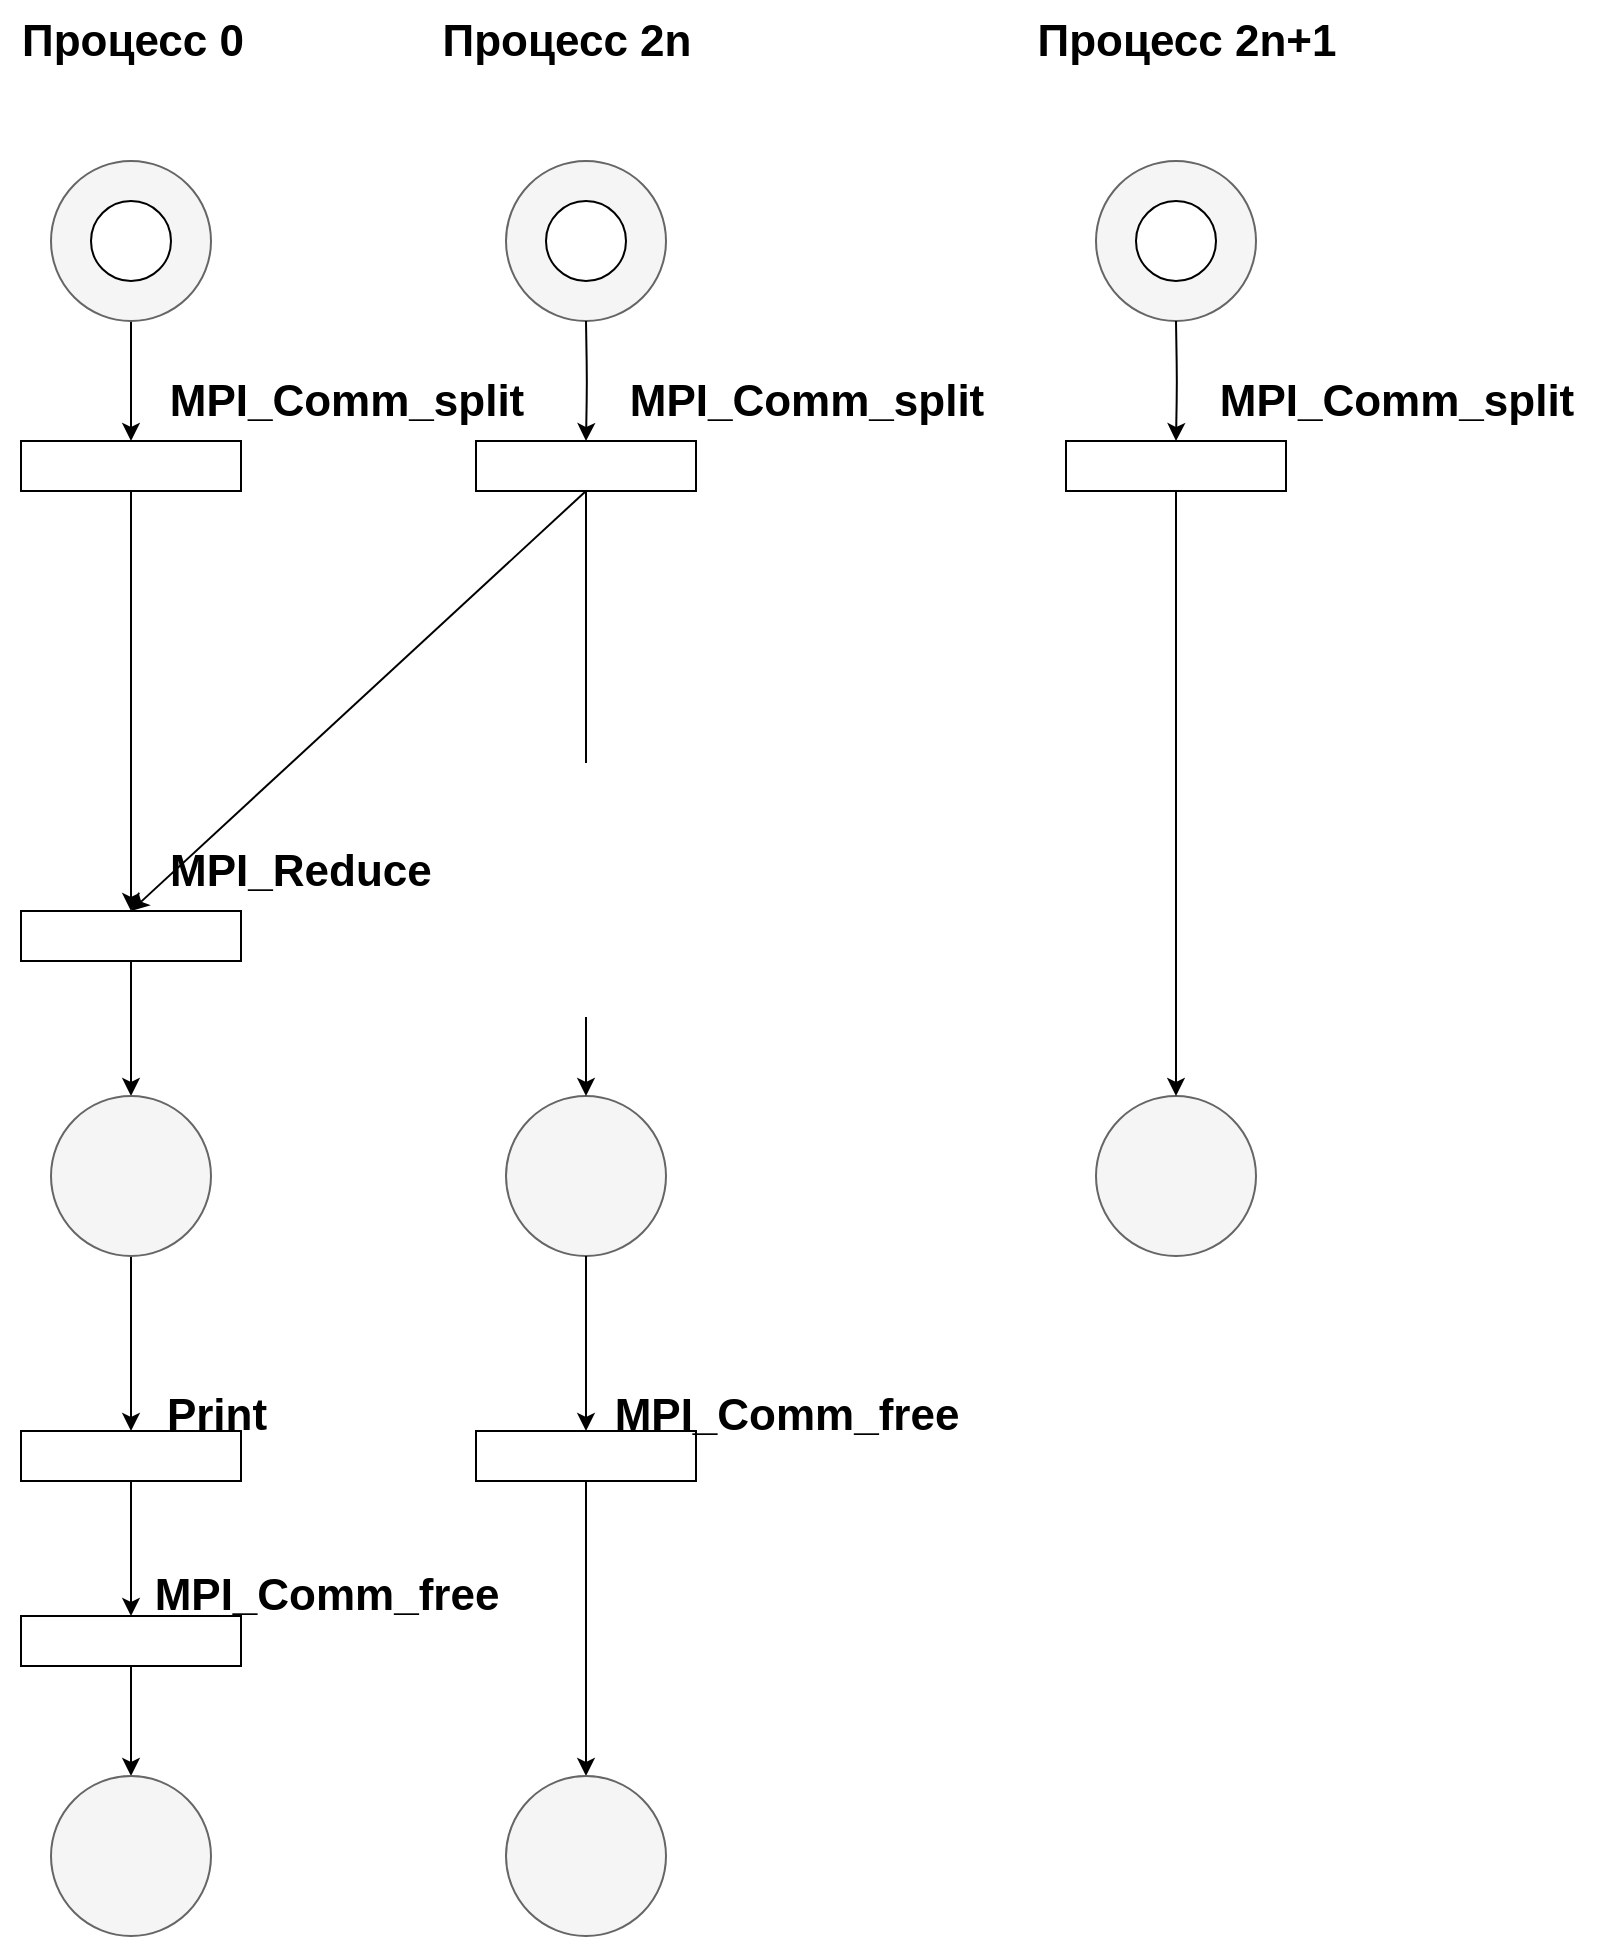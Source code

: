 <mxfile>
    <diagram id="CnQnBmzaKuSAoapPF1UE" name="Page-1">
        <mxGraphModel dx="2004" dy="1142" grid="1" gridSize="10" guides="1" tooltips="1" connect="1" arrows="1" fold="1" page="1" pageScale="1" pageWidth="850" pageHeight="1100" background="#ffffff" math="0" shadow="0">
            <root>
                <mxCell id="0"/>
                <mxCell id="1" parent="0"/>
                <mxCell id="82" style="edgeStyle=none;html=1;exitX=0.5;exitY=0;exitDx=0;exitDy=0;strokeColor=#000000;fontSize=22;fontColor=#000000;entryX=0.5;entryY=1;entryDx=0;entryDy=0;" parent="1" source="14" target="88" edge="1">
                    <mxGeometry relative="1" as="geometry">
                        <mxPoint x="250" y="480" as="targetPoint"/>
                    </mxGeometry>
                </mxCell>
                <mxCell id="14" value="" style="rounded=0;whiteSpace=wrap;html=1;sketch=0;rotation=-180;" parent="1" vertex="1">
                    <mxGeometry x="197.5" y="282.5" width="110" height="25" as="geometry"/>
                </mxCell>
                <mxCell id="38" style="edgeStyle=orthogonalEdgeStyle;html=1;exitX=0.5;exitY=1;exitDx=0;exitDy=0;entryX=0.5;entryY=1;entryDx=0;entryDy=0;strokeColor=#000000;fontSize=22;fontColor=#000000;" parent="1" source="35" target="14" edge="1">
                    <mxGeometry relative="1" as="geometry"/>
                </mxCell>
                <mxCell id="35" value="" style="ellipse;whiteSpace=wrap;html=1;aspect=fixed;sketch=0;fillColor=#f5f5f5;fontColor=#333333;strokeColor=#666666;" parent="1" vertex="1">
                    <mxGeometry x="212.5" y="142.5" width="80" height="80" as="geometry"/>
                </mxCell>
                <mxCell id="47" value="" style="ellipse;whiteSpace=wrap;html=1;aspect=fixed;sketch=0;fillColor=#f5f5f5;fontColor=#333333;strokeColor=#666666;" parent="1" vertex="1">
                    <mxGeometry x="440" y="142.5" width="80" height="80" as="geometry"/>
                </mxCell>
                <mxCell id="50" value="" style="ellipse;whiteSpace=wrap;html=1;aspect=fixed;sketch=0;fillColor=#f5f5f5;fontColor=#333333;strokeColor=#666666;" parent="1" vertex="1">
                    <mxGeometry x="735" y="142.5" width="80" height="80" as="geometry"/>
                </mxCell>
                <mxCell id="51" value="" style="ellipse;whiteSpace=wrap;html=1;aspect=fixed;sketch=0;fontSize=22;fontColor=#000000;strokeColor=#000000;" parent="1" vertex="1">
                    <mxGeometry x="232.5" y="162.5" width="40" height="40" as="geometry"/>
                </mxCell>
                <mxCell id="52" value="" style="ellipse;whiteSpace=wrap;html=1;aspect=fixed;sketch=0;fontSize=22;fontColor=#000000;strokeColor=#000000;" parent="1" vertex="1">
                    <mxGeometry x="460" y="162.5" width="40" height="40" as="geometry"/>
                </mxCell>
                <mxCell id="53" value="" style="ellipse;whiteSpace=wrap;html=1;aspect=fixed;sketch=0;fontSize=22;fontColor=#000000;strokeColor=#000000;" parent="1" vertex="1">
                    <mxGeometry x="755" y="162.5" width="40" height="40" as="geometry"/>
                </mxCell>
                <mxCell id="57" value="&lt;font color=&quot;#000000&quot;&gt;&lt;span style=&quot;font-size: 22px;&quot;&gt;&lt;b&gt;Процесс 0&lt;/b&gt;&lt;/span&gt;&lt;/font&gt;" style="text;html=1;align=center;verticalAlign=middle;resizable=0;points=[];autosize=1;strokeColor=none;fillColor=none;" parent="1" vertex="1">
                    <mxGeometry x="187.5" y="62.5" width="130" height="40" as="geometry"/>
                </mxCell>
                <mxCell id="58" value="&lt;font color=&quot;#000000&quot;&gt;&lt;span style=&quot;font-size: 22px;&quot;&gt;&lt;b&gt;Процесс 2n&lt;/b&gt;&lt;/span&gt;&lt;/font&gt;" style="text;html=1;align=center;verticalAlign=middle;resizable=0;points=[];autosize=1;strokeColor=none;fillColor=none;" parent="1" vertex="1">
                    <mxGeometry x="395" y="62.5" width="150" height="40" as="geometry"/>
                </mxCell>
                <mxCell id="59" value="&lt;font color=&quot;#000000&quot;&gt;&lt;span style=&quot;font-size: 22px;&quot;&gt;&lt;b&gt;Процесс 2n+1&lt;/b&gt;&lt;/span&gt;&lt;/font&gt;" style="text;html=1;align=center;verticalAlign=middle;resizable=0;points=[];autosize=1;strokeColor=none;fillColor=none;" parent="1" vertex="1">
                    <mxGeometry x="695" y="62.5" width="170" height="40" as="geometry"/>
                </mxCell>
                <mxCell id="215" style="edgeStyle=none;html=1;exitX=0.5;exitY=0;exitDx=0;exitDy=0;entryX=0.5;entryY=0;entryDx=0;entryDy=0;strokeColor=#000000;" edge="1" parent="1" source="88" target="185">
                    <mxGeometry relative="1" as="geometry"/>
                </mxCell>
                <mxCell id="88" value="" style="rounded=0;whiteSpace=wrap;html=1;sketch=0;rotation=-180;strokeColor=#000000;" parent="1" vertex="1">
                    <mxGeometry x="197.5" y="517.5" width="110" height="25" as="geometry"/>
                </mxCell>
                <mxCell id="216" style="edgeStyle=none;html=1;exitX=0.5;exitY=1;exitDx=0;exitDy=0;entryX=0.5;entryY=1;entryDx=0;entryDy=0;strokeColor=#000000;" edge="1" parent="1" source="185" target="187">
                    <mxGeometry relative="1" as="geometry"/>
                </mxCell>
                <mxCell id="185" value="" style="ellipse;whiteSpace=wrap;html=1;aspect=fixed;sketch=0;fillColor=#f5f5f5;fontColor=#333333;strokeColor=#666666;" parent="1" vertex="1">
                    <mxGeometry x="212.5" y="610" width="80" height="80" as="geometry"/>
                </mxCell>
                <mxCell id="218" style="edgeStyle=none;html=1;exitX=0.5;exitY=0;exitDx=0;exitDy=0;entryX=0.5;entryY=1;entryDx=0;entryDy=0;strokeColor=#000000;" edge="1" parent="1" source="187" target="217">
                    <mxGeometry relative="1" as="geometry"/>
                </mxCell>
                <mxCell id="187" value="" style="rounded=0;whiteSpace=wrap;html=1;sketch=0;rotation=-180;" parent="1" vertex="1">
                    <mxGeometry x="197.5" y="777.5" width="110" height="25" as="geometry"/>
                </mxCell>
                <mxCell id="189" value="&lt;font color=&quot;#000000&quot;&gt;&lt;span style=&quot;font-size: 22px;&quot;&gt;&lt;b&gt;Print&lt;/b&gt;&lt;/span&gt;&lt;/font&gt;" style="text;html=1;align=center;verticalAlign=middle;resizable=0;points=[];autosize=1;strokeColor=none;fillColor=none;" parent="1" vertex="1">
                    <mxGeometry x="260" y="750" width="70" height="40" as="geometry"/>
                </mxCell>
                <mxCell id="191" value="" style="ellipse;whiteSpace=wrap;html=1;aspect=fixed;sketch=0;fillColor=#f5f5f5;fontColor=#333333;strokeColor=#666666;" parent="1" vertex="1">
                    <mxGeometry x="735" y="610" width="80" height="80" as="geometry"/>
                </mxCell>
                <mxCell id="193" value="" style="ellipse;whiteSpace=wrap;html=1;aspect=fixed;sketch=0;fillColor=#f5f5f5;fontColor=#333333;strokeColor=#666666;" parent="1" vertex="1">
                    <mxGeometry x="440" y="610" width="80" height="80" as="geometry"/>
                </mxCell>
                <mxCell id="194" value="&lt;font color=&quot;#000000&quot;&gt;&lt;span style=&quot;font-size: 22px;&quot;&gt;&lt;b&gt;MPI_Reduce&amp;nbsp;&lt;/b&gt;&lt;/span&gt;&lt;/font&gt;" style="text;html=1;align=center;verticalAlign=middle;resizable=0;points=[];autosize=1;strokeColor=none;fillColor=none;" parent="1" vertex="1">
                    <mxGeometry x="260" y="477.5" width="160" height="40" as="geometry"/>
                </mxCell>
                <mxCell id="209" style="edgeStyle=none;html=1;exitX=0.5;exitY=0;exitDx=0;exitDy=0;entryX=0.5;entryY=1;entryDx=0;entryDy=0;strokeColor=#000000;" edge="1" parent="1" source="196" target="88">
                    <mxGeometry relative="1" as="geometry"/>
                </mxCell>
                <mxCell id="233" style="edgeStyle=none;html=1;exitX=0.5;exitY=0;exitDx=0;exitDy=0;entryX=0.5;entryY=0;entryDx=0;entryDy=0;strokeColor=#000000;" edge="1" parent="1" source="196" target="193">
                    <mxGeometry relative="1" as="geometry"/>
                </mxCell>
                <mxCell id="196" value="" style="rounded=0;whiteSpace=wrap;html=1;sketch=0;rotation=-180;" vertex="1" parent="1">
                    <mxGeometry x="425" y="282.5" width="110" height="25" as="geometry"/>
                </mxCell>
                <mxCell id="197" style="edgeStyle=orthogonalEdgeStyle;html=1;exitX=0.5;exitY=1;exitDx=0;exitDy=0;entryX=0.5;entryY=1;entryDx=0;entryDy=0;strokeColor=#000000;fontSize=22;fontColor=#000000;" edge="1" parent="1" target="196">
                    <mxGeometry relative="1" as="geometry">
                        <mxPoint x="480" y="222.5" as="sourcePoint"/>
                    </mxGeometry>
                </mxCell>
                <mxCell id="201" value="&lt;font color=&quot;#000000&quot;&gt;&lt;span style=&quot;font-size: 22px;&quot;&gt;&lt;b&gt;MPI_Comm_split&lt;/b&gt;&lt;/span&gt;&lt;/font&gt;" style="text;html=1;align=center;verticalAlign=middle;resizable=0;points=[];autosize=1;strokeColor=none;fillColor=none;" vertex="1" parent="1">
                    <mxGeometry x="490" y="242.5" width="200" height="40" as="geometry"/>
                </mxCell>
                <mxCell id="202" value="&lt;font color=&quot;#000000&quot;&gt;&lt;span style=&quot;font-size: 22px;&quot;&gt;&lt;b&gt;MPI_Comm_split&lt;/b&gt;&lt;/span&gt;&lt;/font&gt;" style="text;html=1;align=center;verticalAlign=middle;resizable=0;points=[];autosize=1;strokeColor=none;fillColor=none;" vertex="1" parent="1">
                    <mxGeometry x="260" y="242.5" width="200" height="40" as="geometry"/>
                </mxCell>
                <mxCell id="208" style="edgeStyle=none;html=1;exitX=0.5;exitY=0;exitDx=0;exitDy=0;entryX=0.5;entryY=0;entryDx=0;entryDy=0;strokeColor=#000000;" edge="1" parent="1" source="203" target="191">
                    <mxGeometry relative="1" as="geometry"/>
                </mxCell>
                <mxCell id="203" value="" style="rounded=0;whiteSpace=wrap;html=1;sketch=0;rotation=-180;" vertex="1" parent="1">
                    <mxGeometry x="720" y="282.5" width="110" height="25" as="geometry"/>
                </mxCell>
                <mxCell id="204" style="edgeStyle=orthogonalEdgeStyle;html=1;exitX=0.5;exitY=1;exitDx=0;exitDy=0;entryX=0.5;entryY=1;entryDx=0;entryDy=0;strokeColor=#000000;fontSize=22;fontColor=#000000;" edge="1" target="203" parent="1">
                    <mxGeometry relative="1" as="geometry">
                        <mxPoint x="775" y="222.5" as="sourcePoint"/>
                    </mxGeometry>
                </mxCell>
                <mxCell id="205" value="&lt;font color=&quot;#000000&quot;&gt;&lt;span style=&quot;font-size: 22px;&quot;&gt;&lt;b&gt;MPI_Comm_split&lt;/b&gt;&lt;/span&gt;&lt;/font&gt;" style="text;html=1;align=center;verticalAlign=middle;resizable=0;points=[];autosize=1;strokeColor=none;fillColor=none;" vertex="1" parent="1">
                    <mxGeometry x="785" y="242.5" width="200" height="40" as="geometry"/>
                </mxCell>
                <mxCell id="220" style="edgeStyle=none;html=1;exitX=0.5;exitY=0;exitDx=0;exitDy=0;entryX=0.5;entryY=0;entryDx=0;entryDy=0;strokeColor=#000000;" edge="1" parent="1" source="217" target="219">
                    <mxGeometry relative="1" as="geometry"/>
                </mxCell>
                <mxCell id="217" value="" style="rounded=0;whiteSpace=wrap;html=1;sketch=0;rotation=-180;" vertex="1" parent="1">
                    <mxGeometry x="197.5" y="870" width="110" height="25" as="geometry"/>
                </mxCell>
                <mxCell id="219" value="" style="ellipse;whiteSpace=wrap;html=1;aspect=fixed;sketch=0;fillColor=#f5f5f5;fontColor=#333333;strokeColor=#666666;" vertex="1" parent="1">
                    <mxGeometry x="212.5" y="950" width="80" height="80" as="geometry"/>
                </mxCell>
                <mxCell id="224" style="edgeStyle=none;html=1;exitX=0.5;exitY=1;exitDx=0;exitDy=0;entryX=0.5;entryY=1;entryDx=0;entryDy=0;strokeColor=#000000;" edge="1" target="225" parent="1">
                    <mxGeometry relative="1" as="geometry">
                        <mxPoint x="480" y="690" as="sourcePoint"/>
                    </mxGeometry>
                </mxCell>
                <mxCell id="229" style="edgeStyle=none;html=1;exitX=0.5;exitY=0;exitDx=0;exitDy=0;strokeColor=#000000;entryX=0.5;entryY=0;entryDx=0;entryDy=0;" edge="1" parent="1" source="225" target="230">
                    <mxGeometry relative="1" as="geometry">
                        <mxPoint x="480" y="920" as="targetPoint"/>
                    </mxGeometry>
                </mxCell>
                <mxCell id="225" value="" style="rounded=0;whiteSpace=wrap;html=1;sketch=0;rotation=-180;" vertex="1" parent="1">
                    <mxGeometry x="425" y="777.5" width="110" height="25" as="geometry"/>
                </mxCell>
                <mxCell id="227" value="&lt;font color=&quot;#000000&quot;&gt;&lt;span style=&quot;font-size: 22px;&quot;&gt;&lt;b&gt;MPI_Comm_free&lt;/b&gt;&lt;/span&gt;&lt;/font&gt;" style="text;html=1;align=center;verticalAlign=middle;resizable=0;points=[];autosize=1;strokeColor=none;fillColor=none;" vertex="1" parent="1">
                    <mxGeometry x="480" y="750" width="200" height="40" as="geometry"/>
                </mxCell>
                <mxCell id="228" value="&lt;font color=&quot;#000000&quot;&gt;&lt;span style=&quot;font-size: 22px;&quot;&gt;&lt;b&gt;MPI_Comm_free&lt;/b&gt;&lt;/span&gt;&lt;/font&gt;" style="text;html=1;align=center;verticalAlign=middle;resizable=0;points=[];autosize=1;strokeColor=none;fillColor=none;" vertex="1" parent="1">
                    <mxGeometry x="250" y="840" width="200" height="40" as="geometry"/>
                </mxCell>
                <mxCell id="230" value="" style="ellipse;whiteSpace=wrap;html=1;aspect=fixed;sketch=0;fillColor=#f5f5f5;fontColor=#333333;strokeColor=#666666;" vertex="1" parent="1">
                    <mxGeometry x="440" y="950" width="80" height="80" as="geometry"/>
                </mxCell>
            </root>
        </mxGraphModel>
    </diagram>
</mxfile>